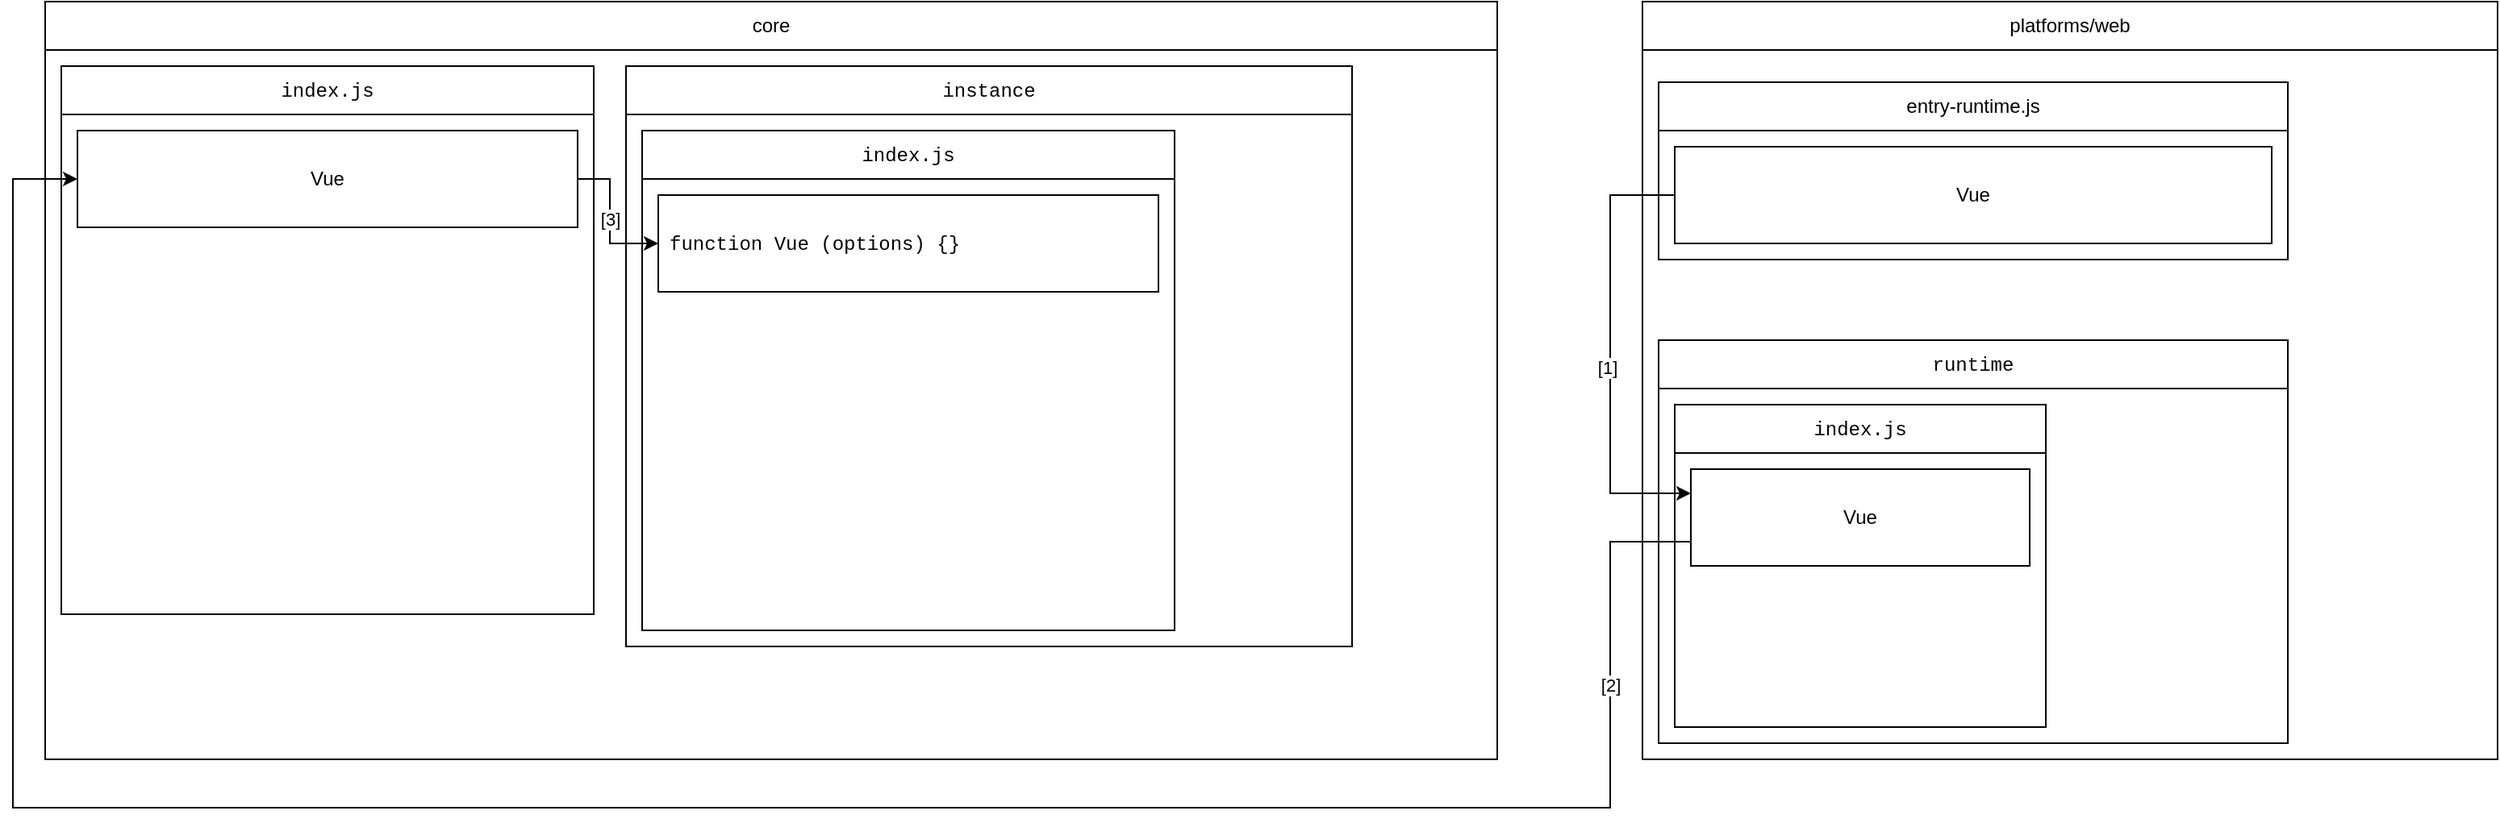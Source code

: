 <mxfile version="13.0.1" type="device"><diagram id="POS9-b3nst9oPKeUIPal" name="第 1 页"><mxGraphModel dx="1731" dy="680" grid="1" gridSize="10" guides="1" tooltips="1" connect="1" arrows="1" fold="1" page="1" pageScale="1" pageWidth="827" pageHeight="1169" math="0" shadow="0"><root><mxCell id="0"/><mxCell id="1" parent="0"/><mxCell id="D5sDmWQ8gvltX2P6USBi-1" value="" style="rounded=0;whiteSpace=wrap;html=1;" vertex="1" parent="1"><mxGeometry x="-140" y="150" width="900" height="470" as="geometry"/></mxCell><mxCell id="D5sDmWQ8gvltX2P6USBi-2" value="core" style="rounded=0;whiteSpace=wrap;html=1;" vertex="1" parent="1"><mxGeometry x="-140" y="150" width="900" height="30" as="geometry"/></mxCell><mxCell id="D5sDmWQ8gvltX2P6USBi-3" value="" style="rounded=0;whiteSpace=wrap;html=1;" vertex="1" parent="1"><mxGeometry x="850" y="150" width="530" height="470" as="geometry"/></mxCell><mxCell id="D5sDmWQ8gvltX2P6USBi-4" value="platforms/web" style="rounded=0;whiteSpace=wrap;html=1;" vertex="1" parent="1"><mxGeometry x="850" y="150" width="530" height="30" as="geometry"/></mxCell><mxCell id="D5sDmWQ8gvltX2P6USBi-5" value="" style="rounded=0;whiteSpace=wrap;html=1;" vertex="1" parent="1"><mxGeometry x="860" y="200" width="390" height="110" as="geometry"/></mxCell><mxCell id="D5sDmWQ8gvltX2P6USBi-6" value="entry-runtime.js" style="rounded=0;whiteSpace=wrap;html=1;" vertex="1" parent="1"><mxGeometry x="860" y="200" width="390" height="30" as="geometry"/></mxCell><mxCell id="D5sDmWQ8gvltX2P6USBi-7" value="Vue" style="rounded=0;whiteSpace=wrap;html=1;" vertex="1" parent="1"><mxGeometry x="870" y="240" width="370" height="60" as="geometry"/></mxCell><mxCell id="D5sDmWQ8gvltX2P6USBi-8" value="" style="rounded=0;whiteSpace=wrap;html=1;" vertex="1" parent="1"><mxGeometry x="860" y="360" width="390" height="250" as="geometry"/></mxCell><mxCell id="D5sDmWQ8gvltX2P6USBi-9" value="&lt;div style=&quot;font-family: &amp;#34;menlo&amp;#34; , &amp;#34;monaco&amp;#34; , &amp;#34;courier new&amp;#34; , monospace ; line-height: 18px&quot;&gt;&lt;span&gt;runtime&lt;/span&gt;&lt;/div&gt;" style="rounded=0;whiteSpace=wrap;html=1;" vertex="1" parent="1"><mxGeometry x="860" y="360" width="390" height="30" as="geometry"/></mxCell><mxCell id="D5sDmWQ8gvltX2P6USBi-10" value="" style="rounded=0;whiteSpace=wrap;html=1;" vertex="1" parent="1"><mxGeometry x="870" y="400" width="230" height="200" as="geometry"/></mxCell><mxCell id="D5sDmWQ8gvltX2P6USBi-11" value="&lt;div style=&quot;font-family: &amp;#34;menlo&amp;#34; , &amp;#34;monaco&amp;#34; , &amp;#34;courier new&amp;#34; , monospace ; line-height: 18px&quot;&gt;&lt;span&gt;index.js&lt;/span&gt;&lt;/div&gt;" style="rounded=0;whiteSpace=wrap;html=1;" vertex="1" parent="1"><mxGeometry x="870" y="400" width="230" height="30" as="geometry"/></mxCell><mxCell id="D5sDmWQ8gvltX2P6USBi-12" value="" style="rounded=0;whiteSpace=wrap;html=1;" vertex="1" parent="1"><mxGeometry x="-130" y="190" width="330" height="340" as="geometry"/></mxCell><mxCell id="D5sDmWQ8gvltX2P6USBi-13" value="&lt;div style=&quot;font-family: &amp;#34;menlo&amp;#34; , &amp;#34;monaco&amp;#34; , &amp;#34;courier new&amp;#34; , monospace ; line-height: 18px&quot;&gt;&lt;span&gt;index.js&lt;/span&gt;&lt;/div&gt;" style="rounded=0;whiteSpace=wrap;html=1;" vertex="1" parent="1"><mxGeometry x="-130" y="190" width="330" height="30" as="geometry"/></mxCell><mxCell id="D5sDmWQ8gvltX2P6USBi-14" value="" style="rounded=0;whiteSpace=wrap;html=1;" vertex="1" parent="1"><mxGeometry x="220" y="190" width="450" height="360" as="geometry"/></mxCell><mxCell id="D5sDmWQ8gvltX2P6USBi-15" value="&lt;div style=&quot;font-family: &amp;#34;menlo&amp;#34; , &amp;#34;monaco&amp;#34; , &amp;#34;courier new&amp;#34; , monospace ; line-height: 18px&quot;&gt;&lt;span&gt;instance&lt;/span&gt;&lt;/div&gt;" style="rounded=0;whiteSpace=wrap;html=1;" vertex="1" parent="1"><mxGeometry x="220" y="190" width="450" height="30" as="geometry"/></mxCell><mxCell id="D5sDmWQ8gvltX2P6USBi-16" value="" style="rounded=0;whiteSpace=wrap;html=1;" vertex="1" parent="1"><mxGeometry x="230" y="230" width="330" height="310" as="geometry"/></mxCell><mxCell id="D5sDmWQ8gvltX2P6USBi-17" value="&lt;div style=&quot;font-family: &amp;#34;menlo&amp;#34; , &amp;#34;monaco&amp;#34; , &amp;#34;courier new&amp;#34; , monospace ; line-height: 18px&quot;&gt;&lt;span&gt;index.js&lt;/span&gt;&lt;/div&gt;" style="rounded=0;whiteSpace=wrap;html=1;" vertex="1" parent="1"><mxGeometry x="230" y="230" width="330" height="30" as="geometry"/></mxCell><mxCell id="D5sDmWQ8gvltX2P6USBi-23" style="edgeStyle=orthogonalEdgeStyle;rounded=0;orthogonalLoop=1;jettySize=auto;html=1;exitX=0;exitY=0.75;exitDx=0;exitDy=0;entryX=0;entryY=0.5;entryDx=0;entryDy=0;" edge="1" parent="1" source="D5sDmWQ8gvltX2P6USBi-18" target="D5sDmWQ8gvltX2P6USBi-22"><mxGeometry relative="1" as="geometry"><Array as="points"><mxPoint x="830" y="485"/><mxPoint x="830" y="650"/><mxPoint x="-160" y="650"/><mxPoint x="-160" y="260"/></Array></mxGeometry></mxCell><mxCell id="D5sDmWQ8gvltX2P6USBi-24" value="[2]" style="edgeLabel;html=1;align=center;verticalAlign=middle;resizable=0;points=[];" vertex="1" connectable="0" parent="D5sDmWQ8gvltX2P6USBi-23"><mxGeometry x="-0.83" relative="1" as="geometry"><mxPoint as="offset"/></mxGeometry></mxCell><mxCell id="D5sDmWQ8gvltX2P6USBi-18" value="Vue" style="rounded=0;whiteSpace=wrap;html=1;" vertex="1" parent="1"><mxGeometry x="880" y="440" width="210" height="60" as="geometry"/></mxCell><mxCell id="D5sDmWQ8gvltX2P6USBi-19" style="edgeStyle=orthogonalEdgeStyle;rounded=0;orthogonalLoop=1;jettySize=auto;html=1;exitX=0;exitY=0.5;exitDx=0;exitDy=0;entryX=0;entryY=0.25;entryDx=0;entryDy=0;" edge="1" parent="1" source="D5sDmWQ8gvltX2P6USBi-7" target="D5sDmWQ8gvltX2P6USBi-18"><mxGeometry relative="1" as="geometry"><Array as="points"><mxPoint x="830" y="270"/><mxPoint x="830" y="455"/></Array></mxGeometry></mxCell><mxCell id="D5sDmWQ8gvltX2P6USBi-21" value="[1]" style="edgeLabel;html=1;align=center;verticalAlign=middle;resizable=0;points=[];" vertex="1" connectable="0" parent="D5sDmWQ8gvltX2P6USBi-19"><mxGeometry x="0.069" y="-2" relative="1" as="geometry"><mxPoint as="offset"/></mxGeometry></mxCell><mxCell id="D5sDmWQ8gvltX2P6USBi-26" value="[3]" style="edgeStyle=orthogonalEdgeStyle;rounded=0;orthogonalLoop=1;jettySize=auto;html=1;entryX=0;entryY=0.5;entryDx=0;entryDy=0;" edge="1" parent="1" source="D5sDmWQ8gvltX2P6USBi-22" target="D5sDmWQ8gvltX2P6USBi-25"><mxGeometry relative="1" as="geometry"><Array as="points"><mxPoint x="210" y="260"/><mxPoint x="210" y="300"/></Array></mxGeometry></mxCell><mxCell id="D5sDmWQ8gvltX2P6USBi-22" value="Vue" style="rounded=0;whiteSpace=wrap;html=1;" vertex="1" parent="1"><mxGeometry x="-120" y="230" width="310" height="60" as="geometry"/></mxCell><mxCell id="D5sDmWQ8gvltX2P6USBi-25" value="&lt;div style=&quot;font-family: &amp;#34;menlo&amp;#34; , &amp;#34;monaco&amp;#34; , &amp;#34;courier new&amp;#34; , monospace ; line-height: 18px&quot;&gt;&lt;div&gt;&lt;span&gt;function&lt;/span&gt; &lt;span&gt;Vue&lt;/span&gt; (&lt;span&gt;options&lt;/span&gt;) {&lt;span&gt;}&lt;/span&gt;&lt;/div&gt;&lt;/div&gt;" style="rounded=0;whiteSpace=wrap;html=1;align=left;spacingLeft=5;" vertex="1" parent="1"><mxGeometry x="240" y="270" width="310" height="60" as="geometry"/></mxCell></root></mxGraphModel></diagram></mxfile>